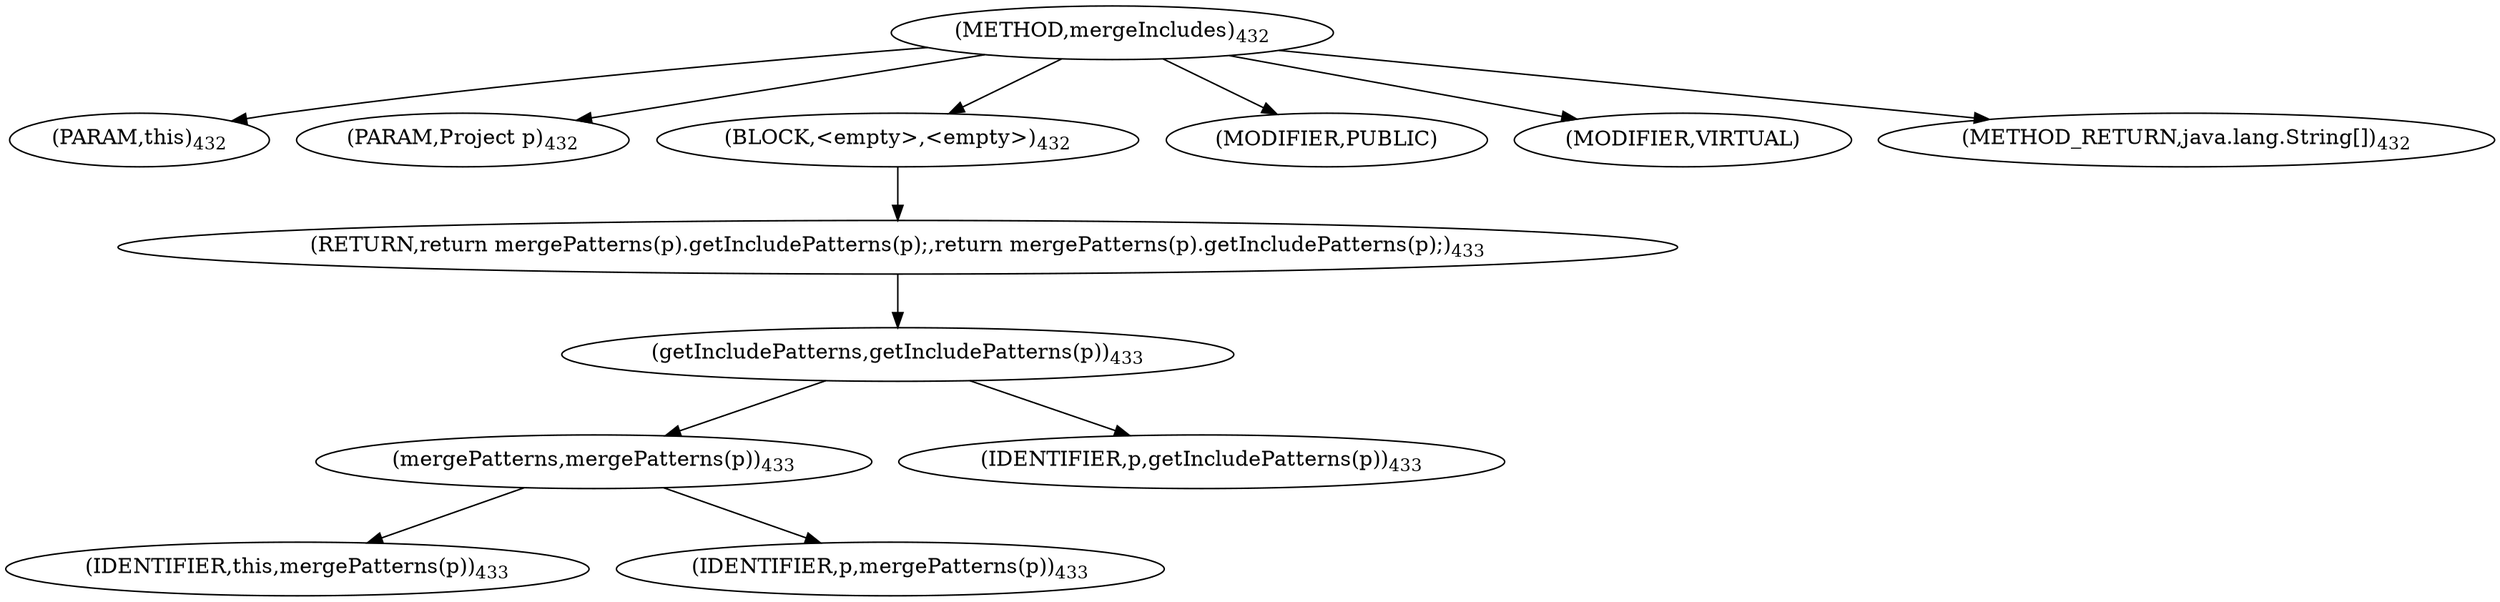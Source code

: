 digraph "mergeIncludes" {  
"986" [label = <(METHOD,mergeIncludes)<SUB>432</SUB>> ]
"94" [label = <(PARAM,this)<SUB>432</SUB>> ]
"987" [label = <(PARAM,Project p)<SUB>432</SUB>> ]
"988" [label = <(BLOCK,&lt;empty&gt;,&lt;empty&gt;)<SUB>432</SUB>> ]
"989" [label = <(RETURN,return mergePatterns(p).getIncludePatterns(p);,return mergePatterns(p).getIncludePatterns(p);)<SUB>433</SUB>> ]
"990" [label = <(getIncludePatterns,getIncludePatterns(p))<SUB>433</SUB>> ]
"991" [label = <(mergePatterns,mergePatterns(p))<SUB>433</SUB>> ]
"93" [label = <(IDENTIFIER,this,mergePatterns(p))<SUB>433</SUB>> ]
"992" [label = <(IDENTIFIER,p,mergePatterns(p))<SUB>433</SUB>> ]
"993" [label = <(IDENTIFIER,p,getIncludePatterns(p))<SUB>433</SUB>> ]
"994" [label = <(MODIFIER,PUBLIC)> ]
"995" [label = <(MODIFIER,VIRTUAL)> ]
"996" [label = <(METHOD_RETURN,java.lang.String[])<SUB>432</SUB>> ]
  "986" -> "94" 
  "986" -> "987" 
  "986" -> "988" 
  "986" -> "994" 
  "986" -> "995" 
  "986" -> "996" 
  "988" -> "989" 
  "989" -> "990" 
  "990" -> "991" 
  "990" -> "993" 
  "991" -> "93" 
  "991" -> "992" 
}
